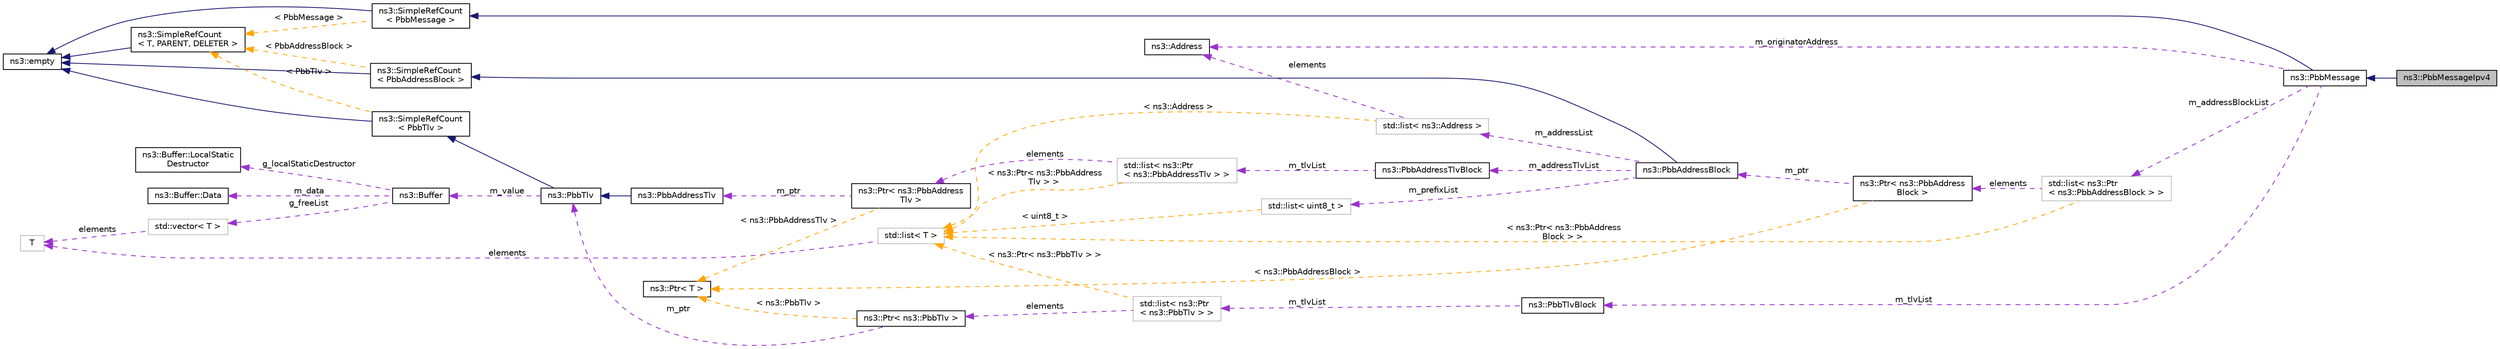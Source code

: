 digraph "ns3::PbbMessageIpv4"
{
 // LATEX_PDF_SIZE
  edge [fontname="Helvetica",fontsize="10",labelfontname="Helvetica",labelfontsize="10"];
  node [fontname="Helvetica",fontsize="10",shape=record];
  rankdir="LR";
  Node1 [label="ns3::PbbMessageIpv4",height=0.2,width=0.4,color="black", fillcolor="grey75", style="filled", fontcolor="black",tooltip="Concrete IPv4 specific PbbMessage."];
  Node2 -> Node1 [dir="back",color="midnightblue",fontsize="10",style="solid",fontname="Helvetica"];
  Node2 [label="ns3::PbbMessage",height=0.2,width=0.4,color="black", fillcolor="white", style="filled",URL="$classns3_1_1_pbb_message.html",tooltip="A message within a PbbPacket packet."];
  Node3 -> Node2 [dir="back",color="midnightblue",fontsize="10",style="solid",fontname="Helvetica"];
  Node3 [label="ns3::SimpleRefCount\l\< PbbMessage \>",height=0.2,width=0.4,color="black", fillcolor="white", style="filled",URL="$classns3_1_1_simple_ref_count.html",tooltip=" "];
  Node4 -> Node3 [dir="back",color="midnightblue",fontsize="10",style="solid",fontname="Helvetica"];
  Node4 [label="ns3::empty",height=0.2,width=0.4,color="black", fillcolor="white", style="filled",URL="$classns3_1_1empty.html",tooltip="make Callback use a separate empty type"];
  Node5 -> Node3 [dir="back",color="orange",fontsize="10",style="dashed",label=" \< PbbMessage \>" ,fontname="Helvetica"];
  Node5 [label="ns3::SimpleRefCount\l\< T, PARENT, DELETER \>",height=0.2,width=0.4,color="black", fillcolor="white", style="filled",URL="$classns3_1_1_simple_ref_count.html",tooltip="A template-based reference counting class."];
  Node4 -> Node5 [dir="back",color="midnightblue",fontsize="10",style="solid",fontname="Helvetica"];
  Node6 -> Node2 [dir="back",color="darkorchid3",fontsize="10",style="dashed",label=" m_originatorAddress" ,fontname="Helvetica"];
  Node6 [label="ns3::Address",height=0.2,width=0.4,color="black", fillcolor="white", style="filled",URL="$classns3_1_1_address.html",tooltip="a polymophic address class"];
  Node7 -> Node2 [dir="back",color="darkorchid3",fontsize="10",style="dashed",label=" m_addressBlockList" ,fontname="Helvetica"];
  Node7 [label="std::list\< ns3::Ptr\l\< ns3::PbbAddressBlock \> \>",height=0.2,width=0.4,color="grey75", fillcolor="white", style="filled",tooltip=" "];
  Node8 -> Node7 [dir="back",color="darkorchid3",fontsize="10",style="dashed",label=" elements" ,fontname="Helvetica"];
  Node8 [label="ns3::Ptr\< ns3::PbbAddress\lBlock \>",height=0.2,width=0.4,color="black", fillcolor="white", style="filled",URL="$classns3_1_1_ptr.html",tooltip=" "];
  Node9 -> Node8 [dir="back",color="darkorchid3",fontsize="10",style="dashed",label=" m_ptr" ,fontname="Helvetica"];
  Node9 [label="ns3::PbbAddressBlock",height=0.2,width=0.4,color="black", fillcolor="white", style="filled",URL="$classns3_1_1_pbb_address_block.html",tooltip="An Address Block and its associated Address TLV Blocks."];
  Node10 -> Node9 [dir="back",color="midnightblue",fontsize="10",style="solid",fontname="Helvetica"];
  Node10 [label="ns3::SimpleRefCount\l\< PbbAddressBlock \>",height=0.2,width=0.4,color="black", fillcolor="white", style="filled",URL="$classns3_1_1_simple_ref_count.html",tooltip=" "];
  Node4 -> Node10 [dir="back",color="midnightblue",fontsize="10",style="solid",fontname="Helvetica"];
  Node5 -> Node10 [dir="back",color="orange",fontsize="10",style="dashed",label=" \< PbbAddressBlock \>" ,fontname="Helvetica"];
  Node11 -> Node9 [dir="back",color="darkorchid3",fontsize="10",style="dashed",label=" m_addressTlvList" ,fontname="Helvetica"];
  Node11 [label="ns3::PbbAddressTlvBlock",height=0.2,width=0.4,color="black", fillcolor="white", style="filled",URL="$classns3_1_1_pbb_address_tlv_block.html",tooltip="A block of Address TLVs (PbbAddressTlv)."];
  Node12 -> Node11 [dir="back",color="darkorchid3",fontsize="10",style="dashed",label=" m_tlvList" ,fontname="Helvetica"];
  Node12 [label="std::list\< ns3::Ptr\l\< ns3::PbbAddressTlv \> \>",height=0.2,width=0.4,color="grey75", fillcolor="white", style="filled",tooltip=" "];
  Node13 -> Node12 [dir="back",color="darkorchid3",fontsize="10",style="dashed",label=" elements" ,fontname="Helvetica"];
  Node13 [label="ns3::Ptr\< ns3::PbbAddress\lTlv \>",height=0.2,width=0.4,color="black", fillcolor="white", style="filled",URL="$classns3_1_1_ptr.html",tooltip=" "];
  Node14 -> Node13 [dir="back",color="darkorchid3",fontsize="10",style="dashed",label=" m_ptr" ,fontname="Helvetica"];
  Node14 [label="ns3::PbbAddressTlv",height=0.2,width=0.4,color="black", fillcolor="white", style="filled",URL="$classns3_1_1_pbb_address_tlv.html",tooltip="An Address TLV."];
  Node15 -> Node14 [dir="back",color="midnightblue",fontsize="10",style="solid",fontname="Helvetica"];
  Node15 [label="ns3::PbbTlv",height=0.2,width=0.4,color="black", fillcolor="white", style="filled",URL="$classns3_1_1_pbb_tlv.html",tooltip="A packet or message TLV."];
  Node16 -> Node15 [dir="back",color="midnightblue",fontsize="10",style="solid",fontname="Helvetica"];
  Node16 [label="ns3::SimpleRefCount\l\< PbbTlv \>",height=0.2,width=0.4,color="black", fillcolor="white", style="filled",URL="$classns3_1_1_simple_ref_count.html",tooltip=" "];
  Node4 -> Node16 [dir="back",color="midnightblue",fontsize="10",style="solid",fontname="Helvetica"];
  Node5 -> Node16 [dir="back",color="orange",fontsize="10",style="dashed",label=" \< PbbTlv \>" ,fontname="Helvetica"];
  Node17 -> Node15 [dir="back",color="darkorchid3",fontsize="10",style="dashed",label=" m_value" ,fontname="Helvetica"];
  Node17 [label="ns3::Buffer",height=0.2,width=0.4,color="black", fillcolor="white", style="filled",URL="$classns3_1_1_buffer.html",tooltip="automatically resized byte buffer"];
  Node18 -> Node17 [dir="back",color="darkorchid3",fontsize="10",style="dashed",label=" m_data" ,fontname="Helvetica"];
  Node18 [label="ns3::Buffer::Data",height=0.2,width=0.4,color="black", fillcolor="white", style="filled",URL="$structns3_1_1_buffer_1_1_data.html",tooltip="This data structure is variable-sized through its last member whose size is determined at allocation ..."];
  Node19 -> Node17 [dir="back",color="darkorchid3",fontsize="10",style="dashed",label=" g_localStaticDestructor" ,fontname="Helvetica"];
  Node19 [label="ns3::Buffer::LocalStatic\lDestructor",height=0.2,width=0.4,color="black", fillcolor="white", style="filled",URL="$structns3_1_1_buffer_1_1_local_static_destructor.html",tooltip="Local static destructor structure."];
  Node20 -> Node17 [dir="back",color="darkorchid3",fontsize="10",style="dashed",label=" g_freeList" ,fontname="Helvetica"];
  Node20 [label="std::vector\< T \>",height=0.2,width=0.4,color="grey75", fillcolor="white", style="filled",tooltip=" "];
  Node21 -> Node20 [dir="back",color="darkorchid3",fontsize="10",style="dashed",label=" elements" ,fontname="Helvetica"];
  Node21 [label="T",height=0.2,width=0.4,color="grey75", fillcolor="white", style="filled",tooltip=" "];
  Node22 -> Node13 [dir="back",color="orange",fontsize="10",style="dashed",label=" \< ns3::PbbAddressTlv \>" ,fontname="Helvetica"];
  Node22 [label="ns3::Ptr\< T \>",height=0.2,width=0.4,color="black", fillcolor="white", style="filled",URL="$classns3_1_1_ptr.html",tooltip="Smart pointer class similar to boost::intrusive_ptr."];
  Node23 -> Node12 [dir="back",color="orange",fontsize="10",style="dashed",label=" \< ns3::Ptr\< ns3::PbbAddress\lTlv \> \>" ,fontname="Helvetica"];
  Node23 [label="std::list\< T \>",height=0.2,width=0.4,color="grey75", fillcolor="white", style="filled",tooltip=" "];
  Node21 -> Node23 [dir="back",color="darkorchid3",fontsize="10",style="dashed",label=" elements" ,fontname="Helvetica"];
  Node24 -> Node9 [dir="back",color="darkorchid3",fontsize="10",style="dashed",label=" m_addressList" ,fontname="Helvetica"];
  Node24 [label="std::list\< ns3::Address \>",height=0.2,width=0.4,color="grey75", fillcolor="white", style="filled",tooltip=" "];
  Node6 -> Node24 [dir="back",color="darkorchid3",fontsize="10",style="dashed",label=" elements" ,fontname="Helvetica"];
  Node23 -> Node24 [dir="back",color="orange",fontsize="10",style="dashed",label=" \< ns3::Address \>" ,fontname="Helvetica"];
  Node25 -> Node9 [dir="back",color="darkorchid3",fontsize="10",style="dashed",label=" m_prefixList" ,fontname="Helvetica"];
  Node25 [label="std::list\< uint8_t \>",height=0.2,width=0.4,color="grey75", fillcolor="white", style="filled",tooltip=" "];
  Node23 -> Node25 [dir="back",color="orange",fontsize="10",style="dashed",label=" \< uint8_t \>" ,fontname="Helvetica"];
  Node22 -> Node8 [dir="back",color="orange",fontsize="10",style="dashed",label=" \< ns3::PbbAddressBlock \>" ,fontname="Helvetica"];
  Node23 -> Node7 [dir="back",color="orange",fontsize="10",style="dashed",label=" \< ns3::Ptr\< ns3::PbbAddress\lBlock \> \>" ,fontname="Helvetica"];
  Node26 -> Node2 [dir="back",color="darkorchid3",fontsize="10",style="dashed",label=" m_tlvList" ,fontname="Helvetica"];
  Node26 [label="ns3::PbbTlvBlock",height=0.2,width=0.4,color="black", fillcolor="white", style="filled",URL="$classns3_1_1_pbb_tlv_block.html",tooltip="A block of packet or message TLVs (PbbTlv)."];
  Node27 -> Node26 [dir="back",color="darkorchid3",fontsize="10",style="dashed",label=" m_tlvList" ,fontname="Helvetica"];
  Node27 [label="std::list\< ns3::Ptr\l\< ns3::PbbTlv \> \>",height=0.2,width=0.4,color="grey75", fillcolor="white", style="filled",tooltip=" "];
  Node28 -> Node27 [dir="back",color="darkorchid3",fontsize="10",style="dashed",label=" elements" ,fontname="Helvetica"];
  Node28 [label="ns3::Ptr\< ns3::PbbTlv \>",height=0.2,width=0.4,color="black", fillcolor="white", style="filled",URL="$classns3_1_1_ptr.html",tooltip=" "];
  Node15 -> Node28 [dir="back",color="darkorchid3",fontsize="10",style="dashed",label=" m_ptr" ,fontname="Helvetica"];
  Node22 -> Node28 [dir="back",color="orange",fontsize="10",style="dashed",label=" \< ns3::PbbTlv \>" ,fontname="Helvetica"];
  Node23 -> Node27 [dir="back",color="orange",fontsize="10",style="dashed",label=" \< ns3::Ptr\< ns3::PbbTlv \> \>" ,fontname="Helvetica"];
}
